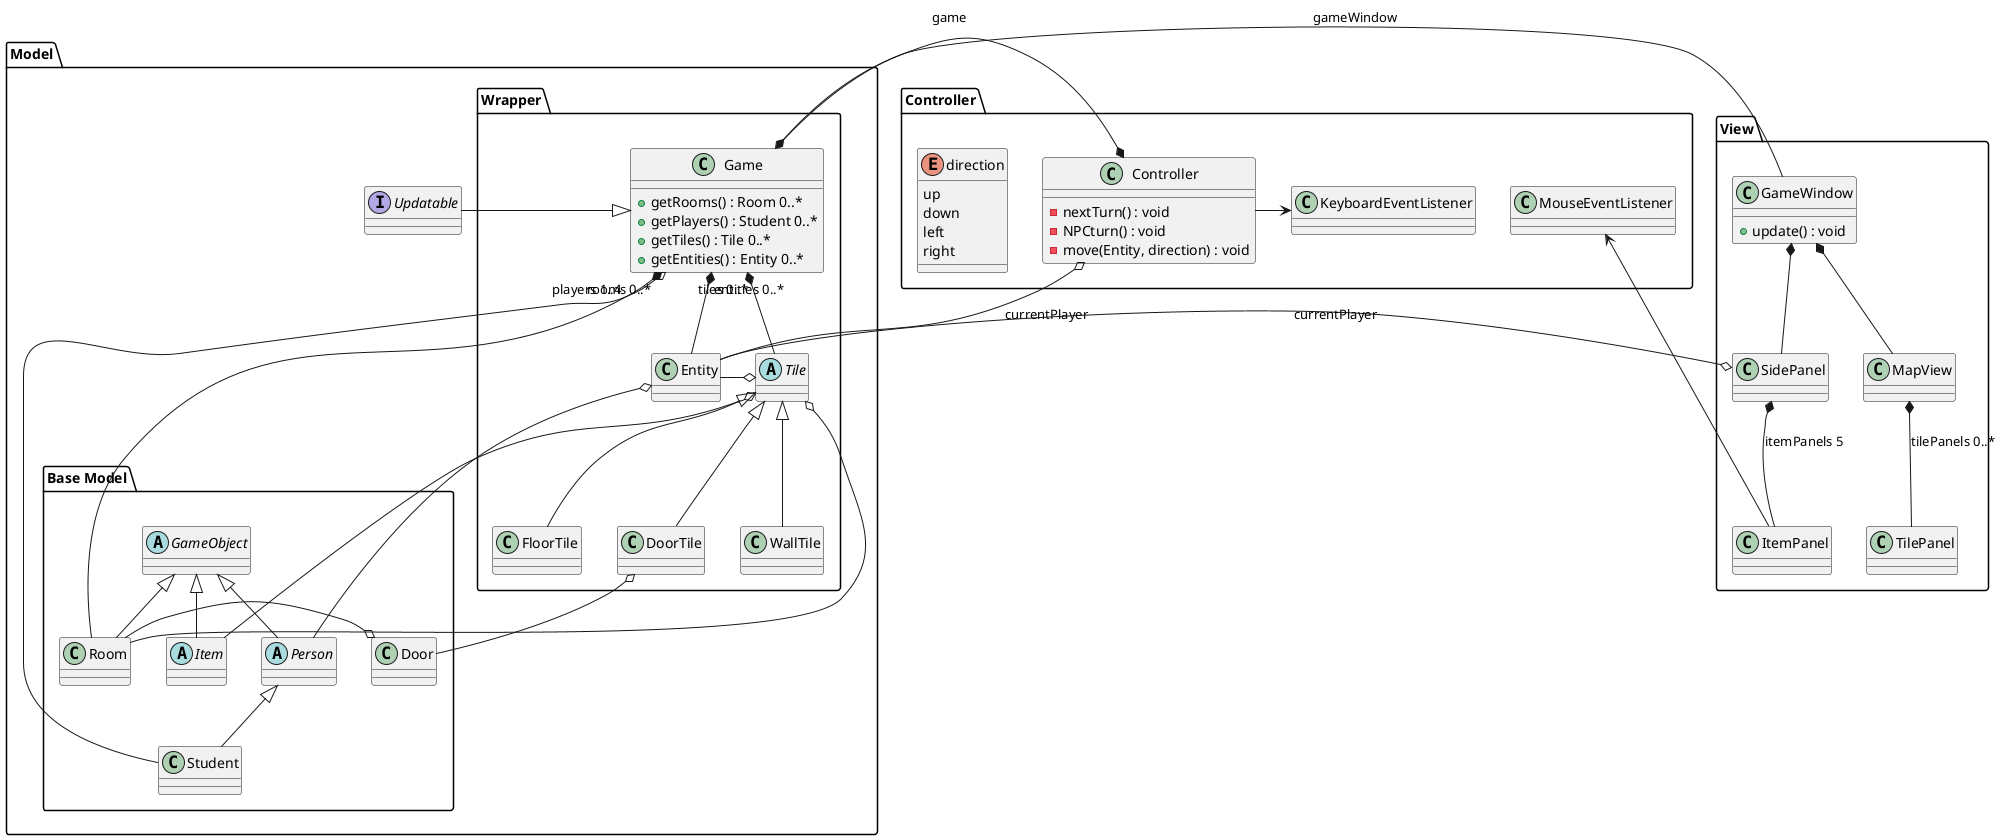 @startuml tile-wrapping

package Model {
    interface Updatable
    package "Base Model" {
        abstract GameObject
        class Room
        abstract Person
        abstract Item
        class Door

        GameObject <|-- Room
        GameObject <|-- Person
        GameObject <|-- Item

        Door o- Room

        Person <|-- Student
    }

    package "Wrapper" {
        class Game {
            + getRooms() : Room 0..*
            + getPlayers() : Student 0..*
            + getTiles() : Tile 0..*
            + getEntities() : Entity 0..*
        }
        abstract Tile
        class FloorTile
        class DoorTile
        class WallTile

        class Entity

        Tile <|-- FloorTile
        Tile <|-- DoorTile
        Tile <|-- WallTile

        Entity o-- Person
        Tile o-- Item
        Tile o- Entity

        Game "tiles 0..*" *-- Tile
        Game "entities 0..*" *-- Entity
    }

    Game <|- Updatable


    Tile o-- Room
    DoorTile o-- Door

    Game "rooms 0..*" *-- Room
    Game "players 1..4" o-- Student

}
package "View" {
    class GameWindow {
        + update() : void
    }
    class SidePanel
    class MapView
    GameWindow *-- SidePanel
    GameWindow *-- MapView
    SidePanel *-- ItemPanel : itemPanels 5
    MapView *-- TilePanel : tilePanels 0..*
    }

Game *- GameWindow : gameWindow
package Controller {
    class ControllerClass as "Controller" {
        - nextTurn() : void
        - NPCturn() : void
        - move(Entity, direction) : void
    }
    class KeyboardEventListener
    class MouseEventListener
    enum direction {
        up
        down
        left
        right
    }

    ControllerClass -> KeyboardEventListener

    ControllerClass *--- Game : game
}
ControllerClass o-- Entity : currentPlayer
SidePanel o- Entity : currentPlayer
ItemPanel --> MouseEventListener
@enduml